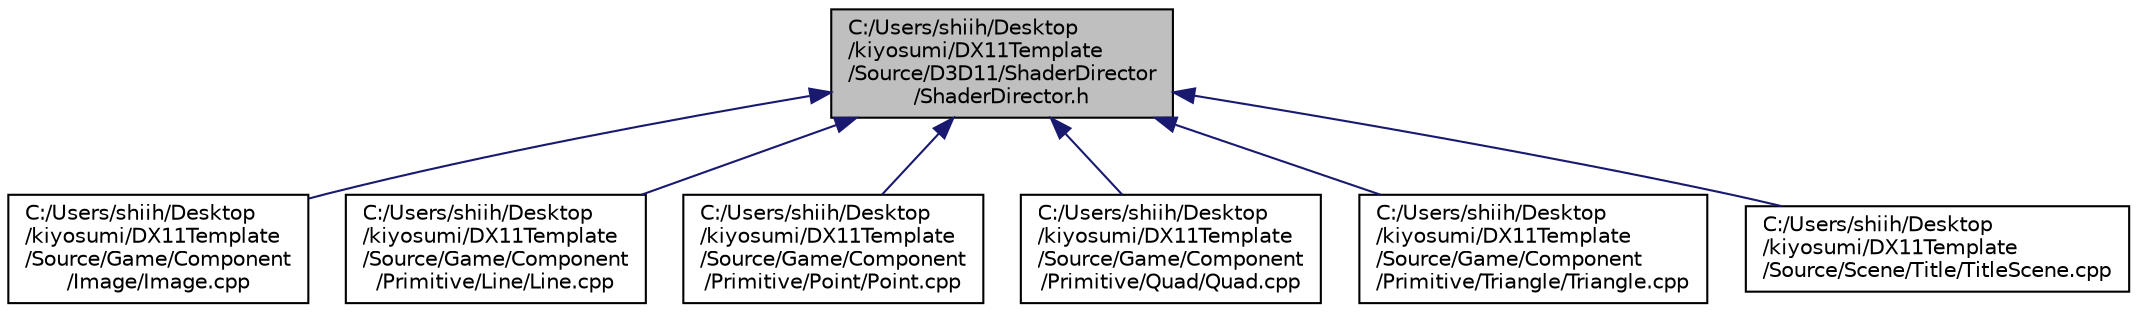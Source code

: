 digraph "C:/Users/shiih/Desktop/kiyosumi/DX11Template/Source/D3D11/ShaderDirector/ShaderDirector.h"
{
 // LATEX_PDF_SIZE
  edge [fontname="Helvetica",fontsize="10",labelfontname="Helvetica",labelfontsize="10"];
  node [fontname="Helvetica",fontsize="10",shape=record];
  Node1 [label="C:/Users/shiih/Desktop\l/kiyosumi/DX11Template\l/Source/D3D11/ShaderDirector\l/ShaderDirector.h",height=0.2,width=0.4,color="black", fillcolor="grey75", style="filled", fontcolor="black",tooltip="シェーダーの管理(いまはこれ自体にデータがあるが今後処理だけにして使いまわせるようにする)"];
  Node1 -> Node2 [dir="back",color="midnightblue",fontsize="10",style="solid",fontname="Helvetica"];
  Node2 [label="C:/Users/shiih/Desktop\l/kiyosumi/DX11Template\l/Source/Game/Component\l/Image/Image.cpp",height=0.2,width=0.4,color="black", fillcolor="white", style="filled",URL="$_image_8cpp.html",tooltip="Imageの描画"];
  Node1 -> Node3 [dir="back",color="midnightblue",fontsize="10",style="solid",fontname="Helvetica"];
  Node3 [label="C:/Users/shiih/Desktop\l/kiyosumi/DX11Template\l/Source/Game/Component\l/Primitive/Line/Line.cpp",height=0.2,width=0.4,color="black", fillcolor="white", style="filled",URL="$_line_8cpp.html",tooltip="線を描画(コンポーネント)"];
  Node1 -> Node4 [dir="back",color="midnightblue",fontsize="10",style="solid",fontname="Helvetica"];
  Node4 [label="C:/Users/shiih/Desktop\l/kiyosumi/DX11Template\l/Source/Game/Component\l/Primitive/Point/Point.cpp",height=0.2,width=0.4,color="black", fillcolor="white", style="filled",URL="$_point_8cpp.html",tooltip="点を描画(コンポーネント)"];
  Node1 -> Node5 [dir="back",color="midnightblue",fontsize="10",style="solid",fontname="Helvetica"];
  Node5 [label="C:/Users/shiih/Desktop\l/kiyosumi/DX11Template\l/Source/Game/Component\l/Primitive/Quad/Quad.cpp",height=0.2,width=0.4,color="black", fillcolor="white", style="filled",URL="$_quad_8cpp.html",tooltip="四角形を描画(コンポーネント)"];
  Node1 -> Node6 [dir="back",color="midnightblue",fontsize="10",style="solid",fontname="Helvetica"];
  Node6 [label="C:/Users/shiih/Desktop\l/kiyosumi/DX11Template\l/Source/Game/Component\l/Primitive/Triangle/Triangle.cpp",height=0.2,width=0.4,color="black", fillcolor="white", style="filled",URL="$_triangle_8cpp.html",tooltip="三角形を描画(コンポーネント)"];
  Node1 -> Node7 [dir="back",color="midnightblue",fontsize="10",style="solid",fontname="Helvetica"];
  Node7 [label="C:/Users/shiih/Desktop\l/kiyosumi/DX11Template\l/Source/Scene/Title/TitleScene.cpp",height=0.2,width=0.4,color="black", fillcolor="white", style="filled",URL="$_title_scene_8cpp.html",tooltip="タイトルシーン"];
}
